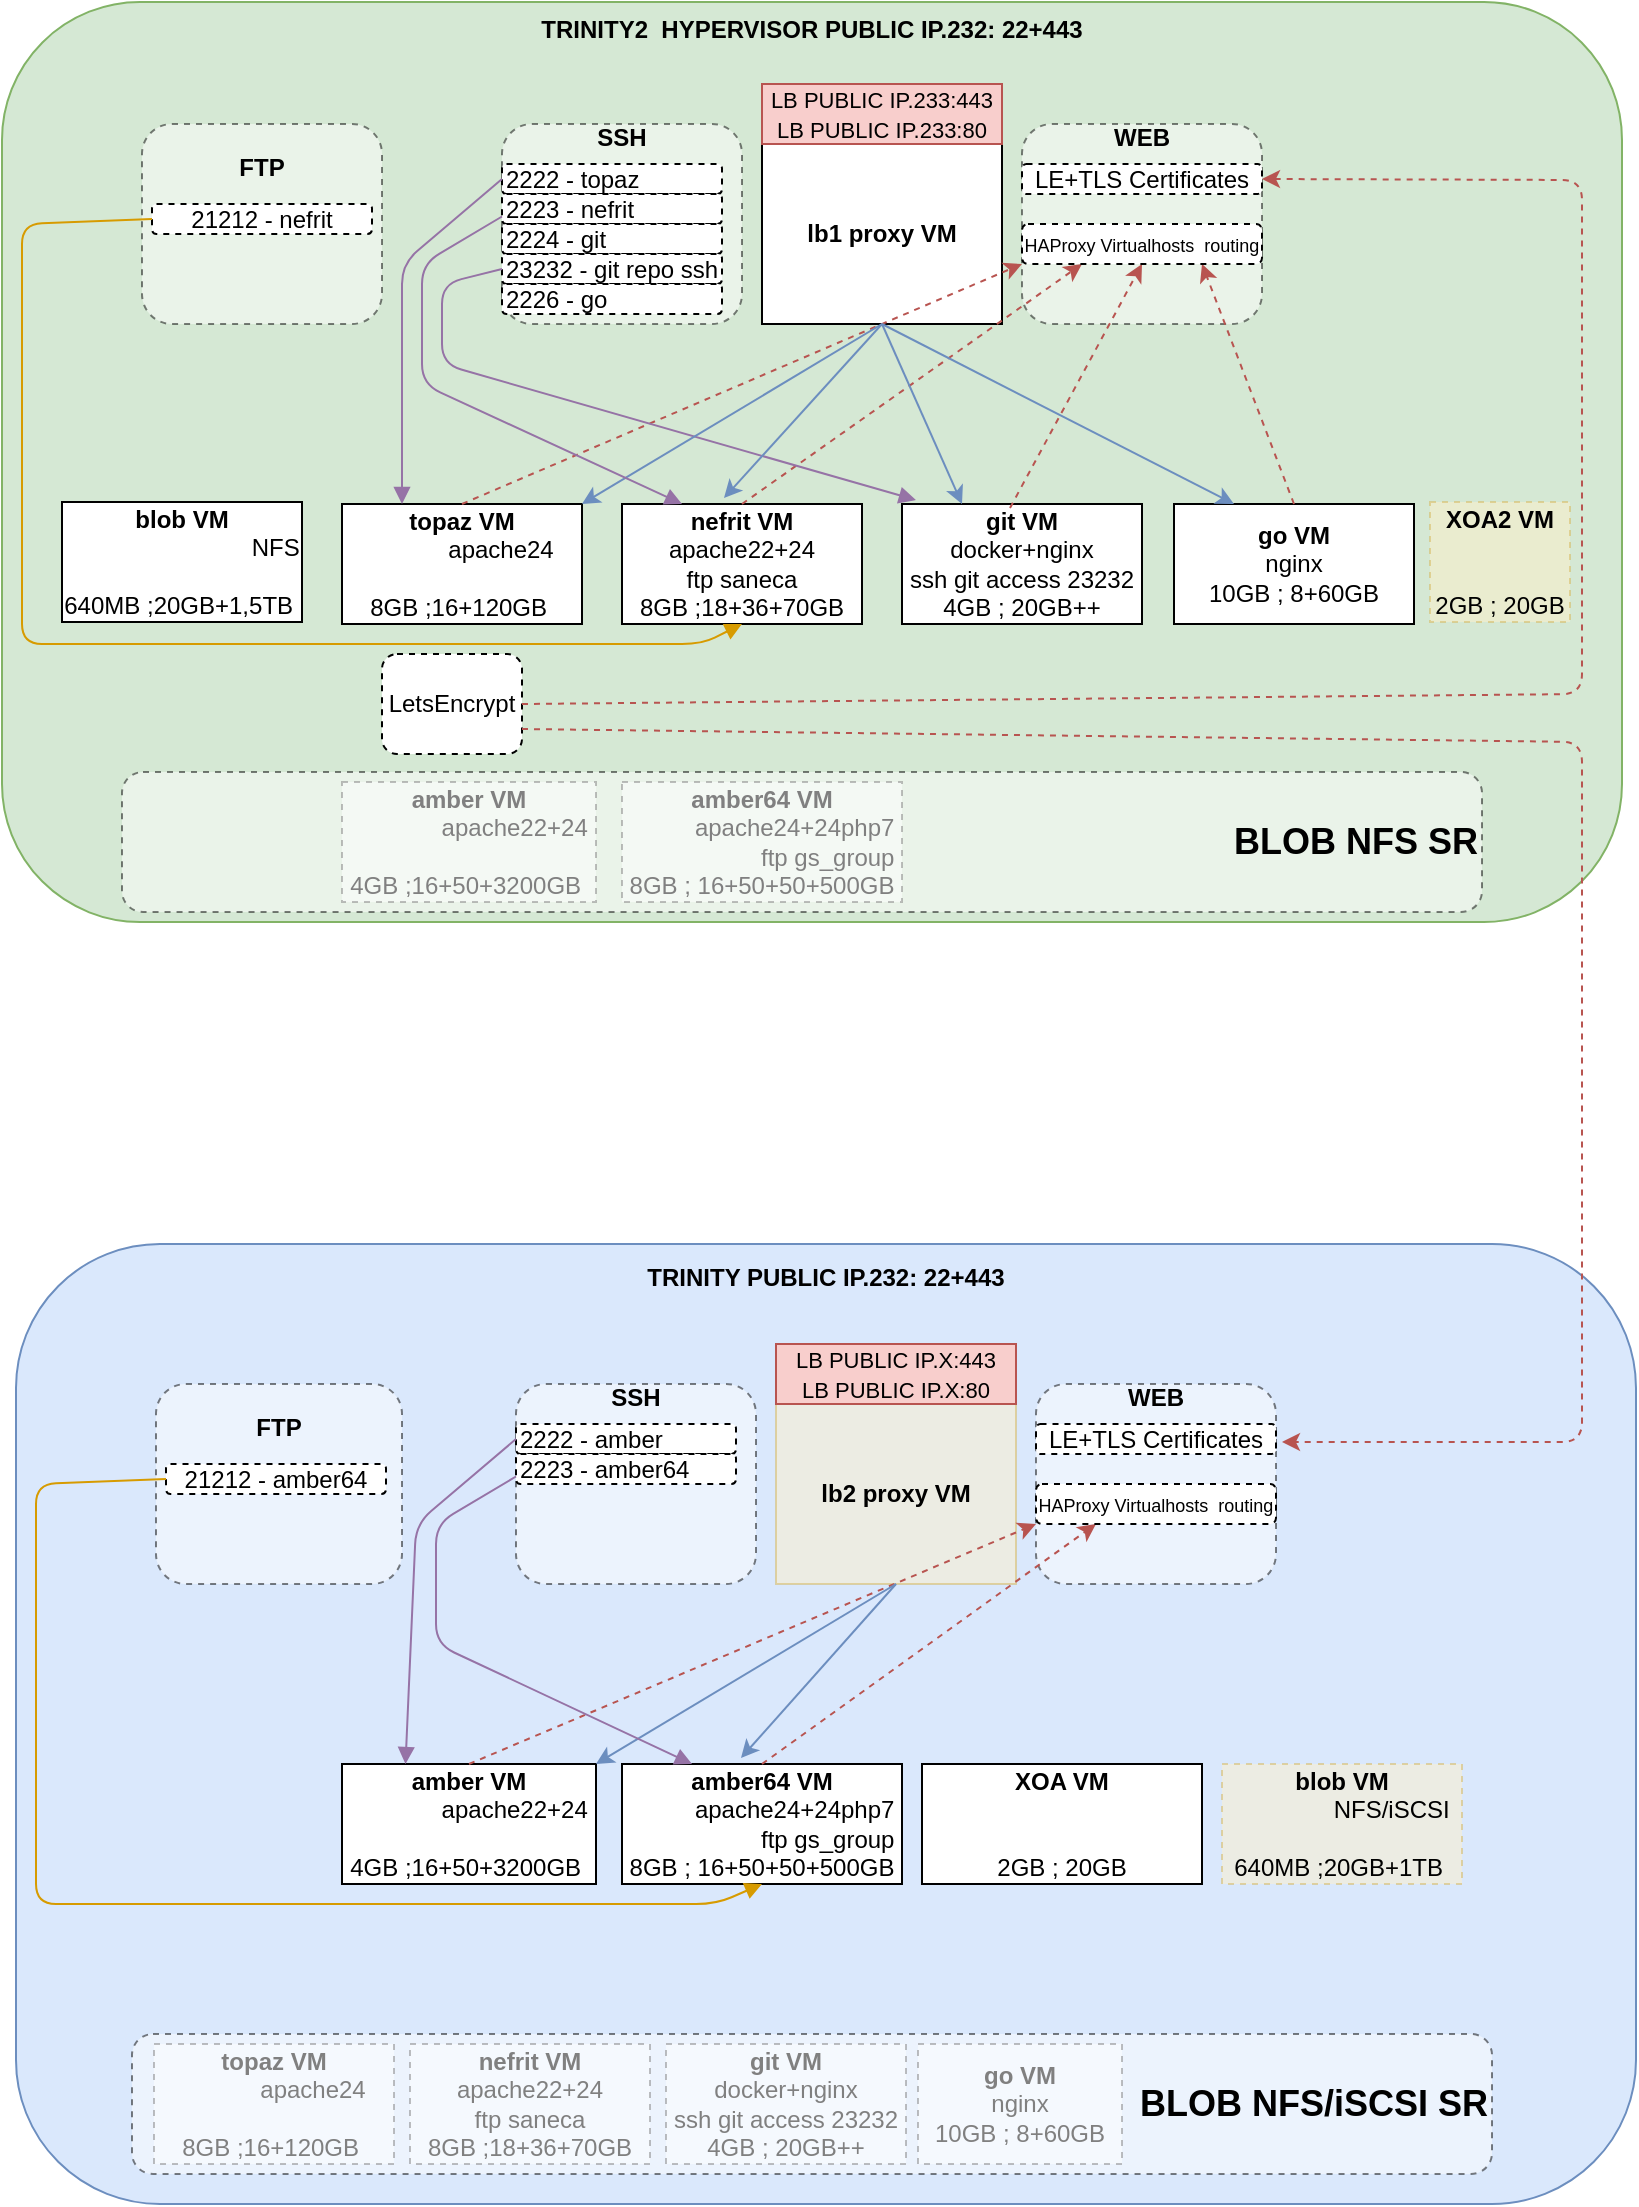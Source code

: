 <mxfile version="14.9.5" type="github">
  <diagram id="hEOPRyQ-eAC0z9hbc_f6" name="Page-1">
    <mxGraphModel dx="1694" dy="1250" grid="1" gridSize="10" guides="1" tooltips="1" connect="1" arrows="1" fold="1" page="1" pageScale="1" pageWidth="827" pageHeight="1169" math="0" shadow="0">
      <root>
        <mxCell id="0" />
        <mxCell id="1" parent="0" />
        <mxCell id="1HiquVqcEUUngfIJ4meI-1" value="&lt;b&gt;TRINITY2 &amp;nbsp;HYPERVISOR PUBLIC IP.232: 22+443&lt;br&gt;&lt;br&gt;&lt;br&gt;&lt;br&gt;&lt;br&gt;&lt;br&gt;&lt;br&gt;&lt;br&gt;&lt;br&gt;&lt;br&gt;&lt;br&gt;&lt;br&gt;&lt;br&gt;&lt;br&gt;&lt;br&gt;&lt;br&gt;&lt;br&gt;&lt;br&gt;&lt;br&gt;&lt;br&gt;&lt;br&gt;&lt;br&gt;&lt;br&gt;&lt;br&gt;&lt;br&gt;&lt;br&gt;&lt;br&gt;&lt;br&gt;&lt;br&gt;&lt;br&gt;&lt;br&gt;&lt;/b&gt;" style="rounded=1;whiteSpace=wrap;html=1;fillColor=#d5e8d4;strokeColor=#82b366;" parent="1" vertex="1">
          <mxGeometry x="10" y="10" width="810" height="460" as="geometry" />
        </mxCell>
        <mxCell id="SXLtPEiqwLkHwdA_sOVr-15" value="&lt;b&gt;WEB&lt;br&gt;&lt;br&gt;&lt;br&gt;&lt;br&gt;&lt;br&gt;&lt;br&gt;&lt;br&gt;&lt;/b&gt;" style="rounded=1;whiteSpace=wrap;html=1;dashed=1;opacity=50;" parent="1" vertex="1">
          <mxGeometry x="520" y="71" width="120" height="100" as="geometry" />
        </mxCell>
        <mxCell id="SXLtPEiqwLkHwdA_sOVr-1" value="&lt;b&gt;topaz VM&lt;br&gt;&lt;div style=&quot;text-align: right&quot;&gt;&lt;span style=&quot;font-weight: normal&quot;&gt;apache24&lt;/span&gt;&lt;/div&gt;&lt;/b&gt;&lt;div&gt;&lt;div style=&quot;text-align: right&quot;&gt;&lt;br&gt;&lt;/div&gt;&lt;div style=&quot;text-align: right&quot;&gt;8GB ;16+120GB&amp;nbsp;&lt;br&gt;&lt;/div&gt;&lt;/div&gt;" style="rounded=0;whiteSpace=wrap;html=1;" parent="1" vertex="1">
          <mxGeometry x="180" y="261" width="120" height="60" as="geometry" />
        </mxCell>
        <mxCell id="SXLtPEiqwLkHwdA_sOVr-2" value="&lt;b&gt;nefrit VM&lt;br&gt;&lt;/b&gt;apache22+24&lt;br&gt;ftp saneca&lt;br&gt;8GB ;18+36+70GB" style="rounded=0;whiteSpace=wrap;html=1;" parent="1" vertex="1">
          <mxGeometry x="320" y="261" width="120" height="60" as="geometry" />
        </mxCell>
        <mxCell id="SXLtPEiqwLkHwdA_sOVr-3" value="&lt;b&gt;git VM&lt;br&gt;&lt;/b&gt;docker+nginx&lt;br&gt;ssh git access&amp;nbsp;23232&lt;br&gt;4GB ; 20GB++" style="rounded=0;whiteSpace=wrap;html=1;" parent="1" vertex="1">
          <mxGeometry x="460" y="261" width="120" height="60" as="geometry" />
        </mxCell>
        <mxCell id="SXLtPEiqwLkHwdA_sOVr-4" value="&lt;b&gt;go VM&lt;br&gt;&lt;/b&gt;nginx&lt;br&gt;10GB ; 8+60GB" style="rounded=0;whiteSpace=wrap;html=1;" parent="1" vertex="1">
          <mxGeometry x="596" y="261" width="120" height="60" as="geometry" />
        </mxCell>
        <mxCell id="SXLtPEiqwLkHwdA_sOVr-5" value="&lt;b&gt;lb1 proxy VM&lt;/b&gt;" style="rounded=0;whiteSpace=wrap;html=1;" parent="1" vertex="1">
          <mxGeometry x="390" y="81" width="120" height="90" as="geometry" />
        </mxCell>
        <mxCell id="SXLtPEiqwLkHwdA_sOVr-6" value="&lt;font style=&quot;font-size: 11px&quot;&gt;LB PUBLIC IP.233:443&lt;br&gt;LB PUBLIC IP.233:80&lt;/font&gt;" style="text;html=1;strokeColor=#b85450;fillColor=#f8cecc;align=center;verticalAlign=middle;whiteSpace=wrap;rounded=0;" parent="1" vertex="1">
          <mxGeometry x="390" y="51" width="120" height="30" as="geometry" />
        </mxCell>
        <mxCell id="SXLtPEiqwLkHwdA_sOVr-8" value="LetsEncrypt" style="rounded=1;whiteSpace=wrap;html=1;dashed=1;" parent="1" vertex="1">
          <mxGeometry x="200" y="336" width="70" height="50" as="geometry" />
        </mxCell>
        <mxCell id="SXLtPEiqwLkHwdA_sOVr-9" value="" style="endArrow=classic;html=1;entryX=1;entryY=0.5;entryDx=0;entryDy=0;exitX=1;exitY=0.5;exitDx=0;exitDy=0;fillColor=#f8cecc;strokeColor=#b85450;dashed=1;" parent="1" source="SXLtPEiqwLkHwdA_sOVr-8" target="SXLtPEiqwLkHwdA_sOVr-7" edge="1">
          <mxGeometry width="50" height="50" relative="1" as="geometry">
            <mxPoint x="260" y="356" as="sourcePoint" />
            <mxPoint x="500" y="261" as="targetPoint" />
            <Array as="points">
              <mxPoint x="800" y="356" />
              <mxPoint x="800" y="99" />
            </Array>
          </mxGeometry>
        </mxCell>
        <mxCell id="SXLtPEiqwLkHwdA_sOVr-11" value="" style="endArrow=classic;html=1;entryX=0;entryY=1;entryDx=0;entryDy=0;exitX=0.5;exitY=0;exitDx=0;exitDy=0;fillColor=#f8cecc;strokeColor=#b85450;dashed=1;" parent="1" source="SXLtPEiqwLkHwdA_sOVr-1" target="SXLtPEiqwLkHwdA_sOVr-10" edge="1">
          <mxGeometry width="50" height="50" relative="1" as="geometry">
            <mxPoint x="450" y="311" as="sourcePoint" />
            <mxPoint x="500" y="261" as="targetPoint" />
          </mxGeometry>
        </mxCell>
        <mxCell id="SXLtPEiqwLkHwdA_sOVr-12" value="" style="endArrow=classic;html=1;entryX=0.25;entryY=1;entryDx=0;entryDy=0;exitX=0.5;exitY=0;exitDx=0;exitDy=0;fillColor=#f8cecc;strokeColor=#b85450;dashed=1;" parent="1" source="SXLtPEiqwLkHwdA_sOVr-2" target="SXLtPEiqwLkHwdA_sOVr-10" edge="1">
          <mxGeometry width="50" height="50" relative="1" as="geometry">
            <mxPoint x="250" y="271" as="sourcePoint" />
            <mxPoint x="530" y="151" as="targetPoint" />
          </mxGeometry>
        </mxCell>
        <mxCell id="SXLtPEiqwLkHwdA_sOVr-13" value="" style="endArrow=classic;html=1;entryX=0.5;entryY=1;entryDx=0;entryDy=0;exitX=0.45;exitY=0.033;exitDx=0;exitDy=0;exitPerimeter=0;fillColor=#f8cecc;strokeColor=#b85450;dashed=1;" parent="1" source="SXLtPEiqwLkHwdA_sOVr-3" target="SXLtPEiqwLkHwdA_sOVr-10" edge="1">
          <mxGeometry width="50" height="50" relative="1" as="geometry">
            <mxPoint x="390" y="271" as="sourcePoint" />
            <mxPoint x="547.5" y="151" as="targetPoint" />
          </mxGeometry>
        </mxCell>
        <mxCell id="SXLtPEiqwLkHwdA_sOVr-14" value="" style="endArrow=classic;html=1;entryX=0.75;entryY=1;entryDx=0;entryDy=0;exitX=0.5;exitY=0;exitDx=0;exitDy=0;fillColor=#f8cecc;strokeColor=#b85450;dashed=1;" parent="1" source="SXLtPEiqwLkHwdA_sOVr-4" target="SXLtPEiqwLkHwdA_sOVr-10" edge="1">
          <mxGeometry width="50" height="50" relative="1" as="geometry">
            <mxPoint x="400" y="281" as="sourcePoint" />
            <mxPoint x="557.5" y="161" as="targetPoint" />
          </mxGeometry>
        </mxCell>
        <mxCell id="SXLtPEiqwLkHwdA_sOVr-16" value="&lt;b&gt;SSH&lt;br&gt;&lt;br&gt;&lt;br&gt;&lt;br&gt;&lt;br&gt;&lt;br&gt;&lt;br&gt;&lt;/b&gt;" style="rounded=1;whiteSpace=wrap;html=1;dashed=1;opacity=50;" parent="1" vertex="1">
          <mxGeometry x="260" y="71" width="120" height="100" as="geometry" />
        </mxCell>
        <mxCell id="SXLtPEiqwLkHwdA_sOVr-17" value="2222 - topaz" style="rounded=1;whiteSpace=wrap;html=1;dashed=1;align=left;" parent="1" vertex="1">
          <mxGeometry x="260" y="91" width="110" height="15" as="geometry" />
        </mxCell>
        <mxCell id="SXLtPEiqwLkHwdA_sOVr-19" value="2223 - nefrit" style="rounded=1;whiteSpace=wrap;html=1;dashed=1;align=left;" parent="1" vertex="1">
          <mxGeometry x="260" y="106" width="110" height="15" as="geometry" />
        </mxCell>
        <mxCell id="SXLtPEiqwLkHwdA_sOVr-20" value="2224 - git" style="rounded=1;whiteSpace=wrap;html=1;dashed=1;align=left;" parent="1" vertex="1">
          <mxGeometry x="260" y="121" width="110" height="15" as="geometry" />
        </mxCell>
        <mxCell id="SXLtPEiqwLkHwdA_sOVr-21" value="23232 - git repo ssh" style="rounded=1;whiteSpace=wrap;html=1;dashed=1;align=left;" parent="1" vertex="1">
          <mxGeometry x="260" y="136" width="110" height="15" as="geometry" />
        </mxCell>
        <mxCell id="SXLtPEiqwLkHwdA_sOVr-23" value="" style="endArrow=block;html=1;exitX=0;exitY=0.5;exitDx=0;exitDy=0;entryX=0.25;entryY=0;entryDx=0;entryDy=0;endFill=1;fillColor=#e1d5e7;strokeColor=#9673a6;" parent="1" source="SXLtPEiqwLkHwdA_sOVr-17" target="SXLtPEiqwLkHwdA_sOVr-1" edge="1">
          <mxGeometry width="50" height="50" relative="1" as="geometry">
            <mxPoint x="450" y="311" as="sourcePoint" />
            <mxPoint x="500" y="261" as="targetPoint" />
            <Array as="points">
              <mxPoint x="210" y="141" />
            </Array>
          </mxGeometry>
        </mxCell>
        <mxCell id="SXLtPEiqwLkHwdA_sOVr-28" value="" style="endArrow=block;html=1;exitX=0;exitY=0.5;exitDx=0;exitDy=0;entryX=0.058;entryY=-0.033;entryDx=0;entryDy=0;endFill=1;fillColor=#e1d5e7;strokeColor=#9673a6;entryPerimeter=0;" parent="1" source="SXLtPEiqwLkHwdA_sOVr-21" target="SXLtPEiqwLkHwdA_sOVr-3" edge="1">
          <mxGeometry width="50" height="50" relative="1" as="geometry">
            <mxPoint x="270" y="108.5" as="sourcePoint" />
            <mxPoint x="220" y="271" as="targetPoint" />
            <Array as="points">
              <mxPoint x="230" y="151" />
              <mxPoint x="230" y="191" />
            </Array>
          </mxGeometry>
        </mxCell>
        <mxCell id="SXLtPEiqwLkHwdA_sOVr-30" value="&lt;b&gt;FTP&lt;br&gt;&lt;br&gt;&lt;br&gt;&lt;br&gt;&lt;br&gt;&lt;/b&gt;" style="rounded=1;whiteSpace=wrap;html=1;dashed=1;opacity=50;" parent="1" vertex="1">
          <mxGeometry x="80" y="71" width="120" height="100" as="geometry" />
        </mxCell>
        <mxCell id="SXLtPEiqwLkHwdA_sOVr-32" value="21212 - nefrit" style="rounded=1;whiteSpace=wrap;html=1;dashed=1;" parent="1" vertex="1">
          <mxGeometry x="85" y="111" width="110" height="15" as="geometry" />
        </mxCell>
        <mxCell id="SXLtPEiqwLkHwdA_sOVr-34" value="" style="endArrow=block;html=1;exitX=0;exitY=0.5;exitDx=0;exitDy=0;entryX=0.5;entryY=1;entryDx=0;entryDy=0;endFill=1;fillColor=#ffe6cc;strokeColor=#d79b00;" parent="1" source="SXLtPEiqwLkHwdA_sOVr-32" target="SXLtPEiqwLkHwdA_sOVr-2" edge="1">
          <mxGeometry width="50" height="50" relative="1" as="geometry">
            <mxPoint x="95" y="113.5" as="sourcePoint" />
            <mxPoint x="190" y="301" as="targetPoint" />
            <Array as="points">
              <mxPoint x="20" y="121" />
              <mxPoint x="20" y="221" />
              <mxPoint x="20" y="331" />
              <mxPoint x="85" y="331" />
              <mxPoint x="360" y="331" />
            </Array>
          </mxGeometry>
        </mxCell>
        <mxCell id="SXLtPEiqwLkHwdA_sOVr-35" value="" style="endArrow=classic;html=1;entryX=1;entryY=0;entryDx=0;entryDy=0;exitX=0.5;exitY=1;exitDx=0;exitDy=0;fillColor=#dae8fc;strokeColor=#6c8ebf;" parent="1" source="SXLtPEiqwLkHwdA_sOVr-5" target="SXLtPEiqwLkHwdA_sOVr-1" edge="1">
          <mxGeometry width="50" height="50" relative="1" as="geometry">
            <mxPoint x="490" y="301" as="sourcePoint" />
            <mxPoint x="540" y="251" as="targetPoint" />
          </mxGeometry>
        </mxCell>
        <mxCell id="SXLtPEiqwLkHwdA_sOVr-36" value="" style="endArrow=classic;html=1;entryX=0.425;entryY=-0.05;entryDx=0;entryDy=0;exitX=0.5;exitY=1;exitDx=0;exitDy=0;entryPerimeter=0;fillColor=#dae8fc;strokeColor=#6c8ebf;" parent="1" source="SXLtPEiqwLkHwdA_sOVr-5" target="SXLtPEiqwLkHwdA_sOVr-2" edge="1">
          <mxGeometry width="50" height="50" relative="1" as="geometry">
            <mxPoint x="430" y="151" as="sourcePoint" />
            <mxPoint x="310" y="271" as="targetPoint" />
          </mxGeometry>
        </mxCell>
        <mxCell id="SXLtPEiqwLkHwdA_sOVr-37" value="" style="endArrow=classic;html=1;entryX=0.25;entryY=0;entryDx=0;entryDy=0;exitX=0.5;exitY=1;exitDx=0;exitDy=0;fillColor=#dae8fc;strokeColor=#6c8ebf;" parent="1" source="SXLtPEiqwLkHwdA_sOVr-5" target="SXLtPEiqwLkHwdA_sOVr-3" edge="1">
          <mxGeometry width="50" height="50" relative="1" as="geometry">
            <mxPoint x="460" y="151" as="sourcePoint" />
            <mxPoint x="381" y="268" as="targetPoint" />
          </mxGeometry>
        </mxCell>
        <mxCell id="SXLtPEiqwLkHwdA_sOVr-38" value="" style="endArrow=classic;html=1;entryX=0.25;entryY=0;entryDx=0;entryDy=0;exitX=0.5;exitY=1;exitDx=0;exitDy=0;fillColor=#dae8fc;strokeColor=#6c8ebf;" parent="1" source="SXLtPEiqwLkHwdA_sOVr-5" target="SXLtPEiqwLkHwdA_sOVr-4" edge="1">
          <mxGeometry width="50" height="50" relative="1" as="geometry">
            <mxPoint x="460" y="151" as="sourcePoint" />
            <mxPoint x="500" y="271" as="targetPoint" />
          </mxGeometry>
        </mxCell>
        <mxCell id="SXLtPEiqwLkHwdA_sOVr-39" value="2226 - go" style="rounded=1;whiteSpace=wrap;html=1;dashed=1;align=left;" parent="1" vertex="1">
          <mxGeometry x="260" y="151" width="110" height="15" as="geometry" />
        </mxCell>
        <mxCell id="SXLtPEiqwLkHwdA_sOVr-7" value="LE+TLS Certificates" style="rounded=1;whiteSpace=wrap;html=1;dashed=1;" parent="1" vertex="1">
          <mxGeometry x="520" y="91" width="120" height="15" as="geometry" />
        </mxCell>
        <mxCell id="SXLtPEiqwLkHwdA_sOVr-10" value="&lt;font style=&quot;font-size: 9px&quot;&gt;HAProxy Virtualhosts &amp;nbsp;routing&lt;/font&gt;" style="rounded=1;whiteSpace=wrap;html=1;dashed=1;" parent="1" vertex="1">
          <mxGeometry x="520" y="121" width="120" height="20" as="geometry" />
        </mxCell>
        <mxCell id="SXLtPEiqwLkHwdA_sOVr-41" value="" style="endArrow=block;html=1;exitX=0;exitY=0.75;exitDx=0;exitDy=0;entryX=0.25;entryY=0;entryDx=0;entryDy=0;endFill=1;fillColor=#e1d5e7;strokeColor=#9673a6;" parent="1" source="SXLtPEiqwLkHwdA_sOVr-19" target="SXLtPEiqwLkHwdA_sOVr-2" edge="1">
          <mxGeometry width="50" height="50" relative="1" as="geometry">
            <mxPoint x="270" y="153.5" as="sourcePoint" />
            <mxPoint x="476.96" y="269.02" as="targetPoint" />
            <Array as="points">
              <mxPoint x="220" y="141" />
              <mxPoint x="220" y="201" />
            </Array>
          </mxGeometry>
        </mxCell>
        <mxCell id="yglTp-ed2eau_NAfF2EX-1" value="&lt;b&gt;TRINITY PUBLIC IP.232: 22+443&lt;br&gt;&lt;br&gt;&lt;br&gt;&lt;br&gt;&lt;br&gt;&lt;br&gt;&lt;br&gt;&lt;br&gt;&lt;br&gt;&lt;br&gt;&lt;br&gt;&lt;br&gt;&lt;br&gt;&lt;br&gt;&lt;br&gt;&lt;br&gt;&lt;br&gt;&lt;br&gt;&lt;br&gt;&lt;br&gt;&lt;br&gt;&lt;br&gt;&lt;br&gt;&lt;br&gt;&lt;br&gt;&lt;br&gt;&lt;br&gt;&lt;br&gt;&lt;br&gt;&lt;br&gt;&lt;br&gt;&lt;br&gt;&lt;/b&gt;" style="rounded=1;whiteSpace=wrap;html=1;fillColor=#dae8fc;strokeColor=#6c8ebf;" vertex="1" parent="1">
          <mxGeometry x="17" y="631" width="810" height="480" as="geometry" />
        </mxCell>
        <mxCell id="yglTp-ed2eau_NAfF2EX-2" value="&lt;b&gt;WEB&lt;br&gt;&lt;br&gt;&lt;br&gt;&lt;br&gt;&lt;br&gt;&lt;br&gt;&lt;br&gt;&lt;/b&gt;" style="rounded=1;whiteSpace=wrap;html=1;dashed=1;opacity=50;" vertex="1" parent="1">
          <mxGeometry x="527" y="701" width="120" height="100" as="geometry" />
        </mxCell>
        <mxCell id="yglTp-ed2eau_NAfF2EX-3" value="&lt;b&gt;amber VM&lt;br&gt;&lt;div style=&quot;text-align: right&quot;&gt;&lt;span style=&quot;font-weight: normal&quot;&gt;apache22+24&lt;/span&gt;&lt;/div&gt;&lt;/b&gt;&lt;div&gt;&lt;div style=&quot;text-align: right&quot;&gt;&lt;br&gt;&lt;/div&gt;&lt;/div&gt;&lt;div style=&quot;text-align: right&quot;&gt;4GB ;16+50+3200GB&amp;nbsp;&lt;/div&gt;" style="rounded=0;whiteSpace=wrap;html=1;" vertex="1" parent="1">
          <mxGeometry x="180" y="891" width="127" height="60" as="geometry" />
        </mxCell>
        <mxCell id="yglTp-ed2eau_NAfF2EX-4" value="&lt;b&gt;amber64 VM&lt;br&gt;&lt;div style=&quot;text-align: right&quot;&gt;&lt;span style=&quot;font-weight: normal&quot;&gt;apache24+24php7&lt;/span&gt;&lt;/div&gt;&lt;/b&gt;&lt;div style=&quot;text-align: right&quot;&gt;ftp gs_group&lt;/div&gt;&lt;div style=&quot;text-align: right&quot;&gt;8GB ; 16+50+50+500GB&lt;/div&gt;" style="rounded=0;whiteSpace=wrap;html=1;" vertex="1" parent="1">
          <mxGeometry x="320" y="891" width="140" height="60" as="geometry" />
        </mxCell>
        <mxCell id="yglTp-ed2eau_NAfF2EX-7" value="&lt;b&gt;lb2 proxy VM&lt;/b&gt;" style="rounded=0;whiteSpace=wrap;html=1;fillColor=#fff2cc;strokeColor=#d6b656;opacity=50;" vertex="1" parent="1">
          <mxGeometry x="397" y="711" width="120" height="90" as="geometry" />
        </mxCell>
        <mxCell id="yglTp-ed2eau_NAfF2EX-8" value="&lt;font style=&quot;font-size: 11px&quot;&gt;LB PUBLIC IP.X:443&lt;br&gt;LB PUBLIC IP.X:80&lt;/font&gt;" style="text;html=1;strokeColor=#b85450;fillColor=#f8cecc;align=center;verticalAlign=middle;whiteSpace=wrap;rounded=0;" vertex="1" parent="1">
          <mxGeometry x="397" y="681" width="120" height="30" as="geometry" />
        </mxCell>
        <mxCell id="yglTp-ed2eau_NAfF2EX-11" value="" style="endArrow=classic;html=1;entryX=0;entryY=1;entryDx=0;entryDy=0;exitX=0.5;exitY=0;exitDx=0;exitDy=0;fillColor=#f8cecc;strokeColor=#b85450;dashed=1;" edge="1" parent="1" source="yglTp-ed2eau_NAfF2EX-3" target="yglTp-ed2eau_NAfF2EX-32">
          <mxGeometry width="50" height="50" relative="1" as="geometry">
            <mxPoint x="457" y="941" as="sourcePoint" />
            <mxPoint x="507" y="891" as="targetPoint" />
          </mxGeometry>
        </mxCell>
        <mxCell id="yglTp-ed2eau_NAfF2EX-12" value="" style="endArrow=classic;html=1;entryX=0.25;entryY=1;entryDx=0;entryDy=0;exitX=0.5;exitY=0;exitDx=0;exitDy=0;fillColor=#f8cecc;strokeColor=#b85450;dashed=1;" edge="1" parent="1" source="yglTp-ed2eau_NAfF2EX-4" target="yglTp-ed2eau_NAfF2EX-32">
          <mxGeometry width="50" height="50" relative="1" as="geometry">
            <mxPoint x="257" y="901" as="sourcePoint" />
            <mxPoint x="537" y="781" as="targetPoint" />
          </mxGeometry>
        </mxCell>
        <mxCell id="yglTp-ed2eau_NAfF2EX-15" value="&lt;b&gt;SSH&lt;br&gt;&lt;br&gt;&lt;br&gt;&lt;br&gt;&lt;br&gt;&lt;br&gt;&lt;br&gt;&lt;/b&gt;" style="rounded=1;whiteSpace=wrap;html=1;dashed=1;opacity=50;" vertex="1" parent="1">
          <mxGeometry x="267" y="701" width="120" height="100" as="geometry" />
        </mxCell>
        <mxCell id="yglTp-ed2eau_NAfF2EX-16" value="2222 - amber" style="rounded=1;whiteSpace=wrap;html=1;dashed=1;align=left;" vertex="1" parent="1">
          <mxGeometry x="267" y="721" width="110" height="15" as="geometry" />
        </mxCell>
        <mxCell id="yglTp-ed2eau_NAfF2EX-17" value="2223 - amber64" style="rounded=1;whiteSpace=wrap;html=1;dashed=1;align=left;" vertex="1" parent="1">
          <mxGeometry x="267" y="736" width="110" height="15" as="geometry" />
        </mxCell>
        <mxCell id="yglTp-ed2eau_NAfF2EX-20" value="" style="endArrow=block;html=1;exitX=0;exitY=0.5;exitDx=0;exitDy=0;entryX=0.25;entryY=0;entryDx=0;entryDy=0;endFill=1;fillColor=#e1d5e7;strokeColor=#9673a6;" edge="1" parent="1" source="yglTp-ed2eau_NAfF2EX-16" target="yglTp-ed2eau_NAfF2EX-3">
          <mxGeometry width="50" height="50" relative="1" as="geometry">
            <mxPoint x="457" y="941" as="sourcePoint" />
            <mxPoint x="507" y="891" as="targetPoint" />
            <Array as="points">
              <mxPoint x="217" y="771" />
            </Array>
          </mxGeometry>
        </mxCell>
        <mxCell id="yglTp-ed2eau_NAfF2EX-22" value="&lt;b&gt;FTP&lt;br&gt;&lt;br&gt;&lt;br&gt;&lt;br&gt;&lt;br&gt;&lt;/b&gt;" style="rounded=1;whiteSpace=wrap;html=1;dashed=1;opacity=50;" vertex="1" parent="1">
          <mxGeometry x="87" y="701" width="123" height="100" as="geometry" />
        </mxCell>
        <mxCell id="yglTp-ed2eau_NAfF2EX-24" value="21212 - amber64" style="rounded=1;whiteSpace=wrap;html=1;dashed=1;" vertex="1" parent="1">
          <mxGeometry x="92" y="741" width="110" height="15" as="geometry" />
        </mxCell>
        <mxCell id="yglTp-ed2eau_NAfF2EX-25" value="" style="endArrow=block;html=1;exitX=0;exitY=0.5;exitDx=0;exitDy=0;entryX=0.5;entryY=1;entryDx=0;entryDy=0;endFill=1;fillColor=#ffe6cc;strokeColor=#d79b00;" edge="1" parent="1" source="yglTp-ed2eau_NAfF2EX-24" target="yglTp-ed2eau_NAfF2EX-4">
          <mxGeometry width="50" height="50" relative="1" as="geometry">
            <mxPoint x="102" y="743.5" as="sourcePoint" />
            <mxPoint x="197" y="931" as="targetPoint" />
            <Array as="points">
              <mxPoint x="27" y="751" />
              <mxPoint x="27" y="851" />
              <mxPoint x="27" y="961" />
              <mxPoint x="92" y="961" />
              <mxPoint x="367" y="961" />
            </Array>
          </mxGeometry>
        </mxCell>
        <mxCell id="yglTp-ed2eau_NAfF2EX-26" value="" style="endArrow=classic;html=1;entryX=1;entryY=0;entryDx=0;entryDy=0;exitX=0.5;exitY=1;exitDx=0;exitDy=0;fillColor=#dae8fc;strokeColor=#6c8ebf;" edge="1" parent="1" source="yglTp-ed2eau_NAfF2EX-7" target="yglTp-ed2eau_NAfF2EX-3">
          <mxGeometry width="50" height="50" relative="1" as="geometry">
            <mxPoint x="497" y="931" as="sourcePoint" />
            <mxPoint x="547" y="881" as="targetPoint" />
          </mxGeometry>
        </mxCell>
        <mxCell id="yglTp-ed2eau_NAfF2EX-27" value="" style="endArrow=classic;html=1;entryX=0.425;entryY=-0.05;entryDx=0;entryDy=0;exitX=0.5;exitY=1;exitDx=0;exitDy=0;entryPerimeter=0;fillColor=#dae8fc;strokeColor=#6c8ebf;" edge="1" parent="1" source="yglTp-ed2eau_NAfF2EX-7" target="yglTp-ed2eau_NAfF2EX-4">
          <mxGeometry width="50" height="50" relative="1" as="geometry">
            <mxPoint x="437" y="781" as="sourcePoint" />
            <mxPoint x="317" y="901" as="targetPoint" />
          </mxGeometry>
        </mxCell>
        <mxCell id="yglTp-ed2eau_NAfF2EX-31" value="LE+TLS Certificates" style="rounded=1;whiteSpace=wrap;html=1;dashed=1;" vertex="1" parent="1">
          <mxGeometry x="527" y="721" width="120" height="15" as="geometry" />
        </mxCell>
        <mxCell id="yglTp-ed2eau_NAfF2EX-32" value="&lt;font style=&quot;font-size: 9px&quot;&gt;HAProxy Virtualhosts &amp;nbsp;routing&lt;/font&gt;" style="rounded=1;whiteSpace=wrap;html=1;dashed=1;" vertex="1" parent="1">
          <mxGeometry x="527" y="751" width="120" height="20" as="geometry" />
        </mxCell>
        <mxCell id="yglTp-ed2eau_NAfF2EX-33" value="" style="endArrow=block;html=1;exitX=0;exitY=0.75;exitDx=0;exitDy=0;entryX=0.25;entryY=0;entryDx=0;entryDy=0;endFill=1;fillColor=#e1d5e7;strokeColor=#9673a6;" edge="1" parent="1" source="yglTp-ed2eau_NAfF2EX-17" target="yglTp-ed2eau_NAfF2EX-4">
          <mxGeometry width="50" height="50" relative="1" as="geometry">
            <mxPoint x="277" y="783.5" as="sourcePoint" />
            <mxPoint x="483.96" y="899.02" as="targetPoint" />
            <Array as="points">
              <mxPoint x="227" y="771" />
              <mxPoint x="227" y="831" />
            </Array>
          </mxGeometry>
        </mxCell>
        <mxCell id="yglTp-ed2eau_NAfF2EX-35" value="&lt;b&gt;XOA VM&lt;br&gt;&lt;div style=&quot;text-align: right&quot;&gt;&lt;br&gt;&lt;/div&gt;&lt;div style=&quot;text-align: right&quot;&gt;&lt;br&gt;&lt;/div&gt;&lt;/b&gt;&lt;div style=&quot;text-align: right&quot;&gt;2GB ; 20GB&lt;/div&gt;" style="rounded=0;whiteSpace=wrap;html=1;" vertex="1" parent="1">
          <mxGeometry x="470" y="891" width="140" height="60" as="geometry" />
        </mxCell>
        <mxCell id="yglTp-ed2eau_NAfF2EX-36" value="&lt;b&gt;amber VM&lt;br&gt;&lt;div style=&quot;text-align: right&quot;&gt;&lt;span style=&quot;font-weight: normal&quot;&gt;apache22+24&lt;/span&gt;&lt;/div&gt;&lt;/b&gt;&lt;div&gt;&lt;div style=&quot;text-align: right&quot;&gt;&lt;br&gt;&lt;/div&gt;&lt;/div&gt;&lt;div style=&quot;text-align: right&quot;&gt;4GB ;16+50+3200GB&amp;nbsp;&lt;/div&gt;" style="rounded=0;whiteSpace=wrap;html=1;dashed=1;opacity=50;" vertex="1" parent="1">
          <mxGeometry x="180" y="400" width="127" height="60" as="geometry" />
        </mxCell>
        <mxCell id="yglTp-ed2eau_NAfF2EX-37" value="&lt;b&gt;amber64 VM&lt;br&gt;&lt;div style=&quot;text-align: right&quot;&gt;&lt;span style=&quot;font-weight: normal&quot;&gt;apache24+24php7&lt;/span&gt;&lt;/div&gt;&lt;/b&gt;&lt;div style=&quot;text-align: right&quot;&gt;ftp gs_group&lt;/div&gt;&lt;div style=&quot;text-align: right&quot;&gt;8GB ; 16+50+50+500GB&lt;/div&gt;" style="rounded=0;whiteSpace=wrap;html=1;dashed=1;opacity=50;" vertex="1" parent="1">
          <mxGeometry x="320" y="400" width="140" height="60" as="geometry" />
        </mxCell>
        <mxCell id="yglTp-ed2eau_NAfF2EX-39" value="&lt;b&gt;topaz VM&lt;br&gt;&lt;div style=&quot;text-align: right&quot;&gt;&lt;span style=&quot;font-weight: normal&quot;&gt;apache24&lt;/span&gt;&lt;/div&gt;&lt;/b&gt;&lt;div&gt;&lt;div style=&quot;text-align: right&quot;&gt;&lt;br&gt;&lt;/div&gt;&lt;div style=&quot;text-align: right&quot;&gt;8GB ;16+120GB&amp;nbsp;&lt;br&gt;&lt;/div&gt;&lt;/div&gt;" style="rounded=0;whiteSpace=wrap;html=1;dashed=1;opacity=50;" vertex="1" parent="1">
          <mxGeometry x="86" y="1031" width="120" height="60" as="geometry" />
        </mxCell>
        <mxCell id="yglTp-ed2eau_NAfF2EX-40" value="&lt;b&gt;nefrit VM&lt;br&gt;&lt;/b&gt;apache22+24&lt;br&gt;ftp saneca&lt;br&gt;8GB ;18+36+70GB" style="rounded=0;whiteSpace=wrap;html=1;dashed=1;opacity=50;" vertex="1" parent="1">
          <mxGeometry x="214" y="1031" width="120" height="60" as="geometry" />
        </mxCell>
        <mxCell id="yglTp-ed2eau_NAfF2EX-41" value="&lt;b&gt;git VM&lt;br&gt;&lt;/b&gt;docker+nginx&lt;br&gt;ssh git access&amp;nbsp;23232&lt;br&gt;4GB ; 20GB++" style="rounded=0;whiteSpace=wrap;html=1;dashed=1;opacity=50;" vertex="1" parent="1">
          <mxGeometry x="342" y="1031" width="120" height="60" as="geometry" />
        </mxCell>
        <mxCell id="yglTp-ed2eau_NAfF2EX-42" value="&lt;b&gt;go VM&lt;br&gt;&lt;/b&gt;nginx&lt;br&gt;10GB ; 8+60GB" style="rounded=0;whiteSpace=wrap;html=1;dashed=1;opacity=50;" vertex="1" parent="1">
          <mxGeometry x="468" y="1031" width="102" height="60" as="geometry" />
        </mxCell>
        <mxCell id="yglTp-ed2eau_NAfF2EX-43" value="&lt;b&gt;&lt;font style=&quot;font-size: 18px&quot;&gt;BLOB NFS SR&lt;/font&gt;&lt;/b&gt;" style="rounded=1;whiteSpace=wrap;html=1;dashed=1;opacity=50;align=right;" vertex="1" parent="1">
          <mxGeometry x="70" y="395" width="680" height="70" as="geometry" />
        </mxCell>
        <mxCell id="yglTp-ed2eau_NAfF2EX-44" value="&lt;b&gt;&lt;font style=&quot;font-size: 18px&quot;&gt;BLOB NFS/iSCSI SR&lt;/font&gt;&lt;/b&gt;" style="rounded=1;whiteSpace=wrap;html=1;dashed=1;opacity=50;align=right;" vertex="1" parent="1">
          <mxGeometry x="75" y="1026" width="680" height="70" as="geometry" />
        </mxCell>
        <mxCell id="yglTp-ed2eau_NAfF2EX-45" value="&lt;b&gt;blob VM&lt;br&gt;&lt;div style=&quot;text-align: right&quot;&gt;&lt;span style=&quot;font-weight: normal&quot;&gt;NFS&lt;/span&gt;&lt;/div&gt;&lt;/b&gt;&lt;div&gt;&lt;div style=&quot;text-align: right&quot;&gt;&lt;br&gt;&lt;/div&gt;&lt;div style=&quot;text-align: right&quot;&gt;640MB ;20GB+1,5TB&amp;nbsp;&lt;br&gt;&lt;/div&gt;&lt;/div&gt;" style="rounded=0;whiteSpace=wrap;html=1;" vertex="1" parent="1">
          <mxGeometry x="40" y="260" width="120" height="60" as="geometry" />
        </mxCell>
        <mxCell id="yglTp-ed2eau_NAfF2EX-46" value="&lt;b&gt;blob VM&lt;br&gt;&lt;div style=&quot;text-align: right&quot;&gt;&lt;span style=&quot;font-weight: normal&quot;&gt;NFS/iSCSI&lt;/span&gt;&lt;/div&gt;&lt;/b&gt;&lt;div&gt;&lt;div style=&quot;text-align: right&quot;&gt;&lt;br&gt;&lt;/div&gt;&lt;div style=&quot;text-align: right&quot;&gt;640MB ;20GB+1TB&amp;nbsp;&lt;br&gt;&lt;/div&gt;&lt;/div&gt;" style="rounded=0;whiteSpace=wrap;html=1;dashed=1;fillColor=#fff2cc;strokeColor=#d6b656;opacity=50;" vertex="1" parent="1">
          <mxGeometry x="620" y="891" width="120" height="60" as="geometry" />
        </mxCell>
        <mxCell id="yglTp-ed2eau_NAfF2EX-47" value="&lt;b&gt;XOA2 VM&lt;br&gt;&lt;div style=&quot;text-align: right&quot;&gt;&lt;br&gt;&lt;/div&gt;&lt;div style=&quot;text-align: right&quot;&gt;&lt;br&gt;&lt;/div&gt;&lt;/b&gt;&lt;div style=&quot;text-align: right&quot;&gt;2GB ; 20GB&lt;/div&gt;" style="rounded=0;whiteSpace=wrap;html=1;dashed=1;opacity=50;fillColor=#fff2cc;strokeColor=#d6b656;" vertex="1" parent="1">
          <mxGeometry x="724" y="260" width="70" height="60" as="geometry" />
        </mxCell>
        <mxCell id="yglTp-ed2eau_NAfF2EX-48" value="" style="endArrow=classic;html=1;exitX=1;exitY=0.75;exitDx=0;exitDy=0;fillColor=#f8cecc;strokeColor=#b85450;dashed=1;" edge="1" parent="1" source="SXLtPEiqwLkHwdA_sOVr-8">
          <mxGeometry width="50" height="50" relative="1" as="geometry">
            <mxPoint x="280" y="371.0" as="sourcePoint" />
            <mxPoint x="650" y="730" as="targetPoint" />
            <Array as="points">
              <mxPoint x="800" y="380" />
              <mxPoint x="800" y="730" />
            </Array>
          </mxGeometry>
        </mxCell>
      </root>
    </mxGraphModel>
  </diagram>
</mxfile>
